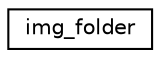 digraph G
{
  edge [fontname="Helvetica",fontsize="10",labelfontname="Helvetica",labelfontsize="10"];
  node [fontname="Helvetica",fontsize="10",shape=record];
  rankdir=LR;
  Node1 [label="img_folder",height=0.2,width=0.4,color="black", fillcolor="white", style="filled",URL="$d4/de3/structimg__folder.html"];
}
